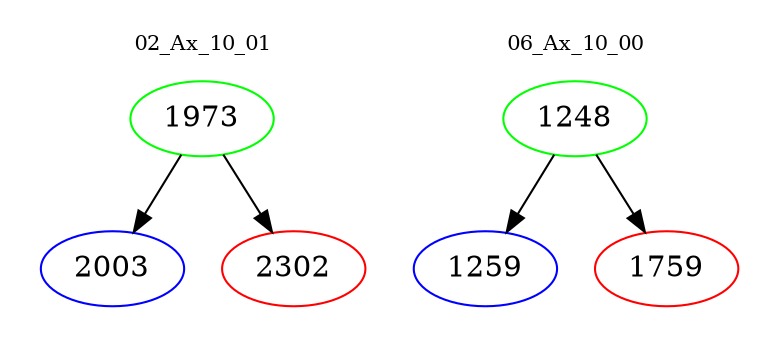 digraph{
subgraph cluster_0 {
color = white
label = "02_Ax_10_01";
fontsize=10;
T0_1973 [label="1973", color="green"]
T0_1973 -> T0_2003 [color="black"]
T0_2003 [label="2003", color="blue"]
T0_1973 -> T0_2302 [color="black"]
T0_2302 [label="2302", color="red"]
}
subgraph cluster_1 {
color = white
label = "06_Ax_10_00";
fontsize=10;
T1_1248 [label="1248", color="green"]
T1_1248 -> T1_1259 [color="black"]
T1_1259 [label="1259", color="blue"]
T1_1248 -> T1_1759 [color="black"]
T1_1759 [label="1759", color="red"]
}
}

